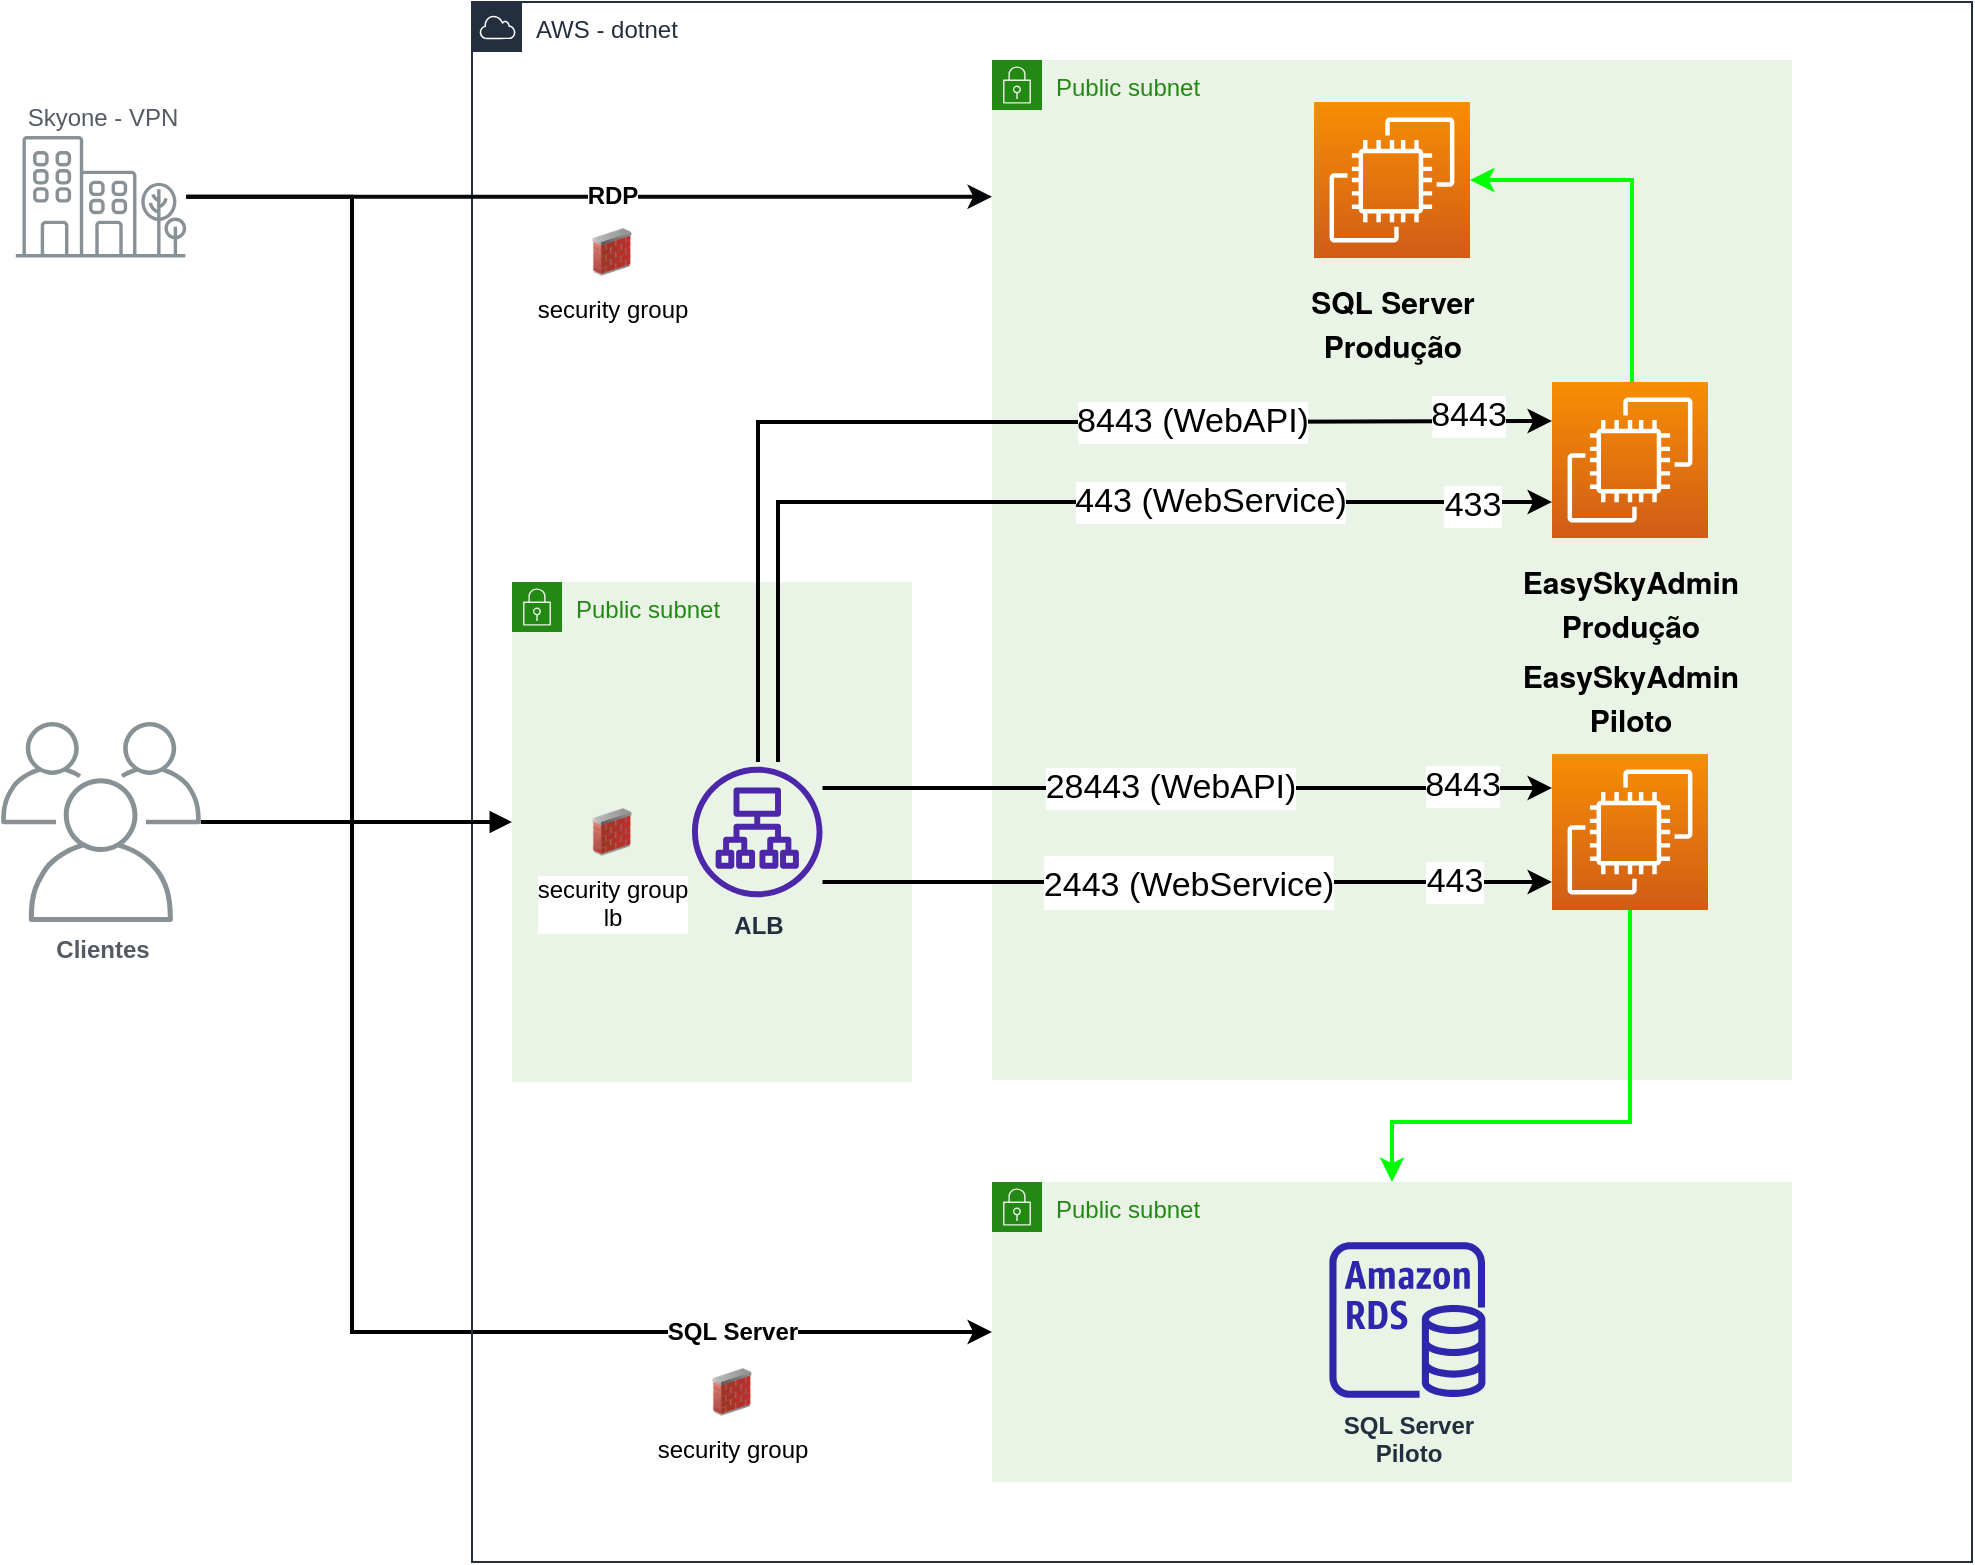 <mxfile version="20.2.2" type="github">
  <diagram id="Ht1M8jgEwFfnCIfOTk4-" name="Page-1">
    <mxGraphModel dx="1422" dy="769" grid="1" gridSize="10" guides="1" tooltips="1" connect="1" arrows="1" fold="1" page="1" pageScale="1" pageWidth="1169" pageHeight="827" math="0" shadow="0">
      <root>
        <mxCell id="0" />
        <mxCell id="1" parent="0" />
        <mxCell id="oo-HjWGms7W5NT-dYIS2-1" value="&lt;b&gt;&lt;font style=&quot;font-size: 12px;&quot;&gt;SQL Server&lt;/font&gt;&lt;/b&gt;" style="edgeStyle=orthogonalEdgeStyle;rounded=0;orthogonalLoop=1;jettySize=auto;html=1;entryX=0;entryY=0.5;entryDx=0;entryDy=0;strokeWidth=2;" parent="1" source="hSxU9nhvMt24uW7oTp4U-1" target="rO6_hR8MWruGMyhy7iHL-1" edge="1">
          <mxGeometry x="0.732" relative="1" as="geometry">
            <mxPoint x="50" y="752" as="targetPoint" />
            <Array as="points">
              <mxPoint x="320" y="117" />
              <mxPoint x="320" y="685" />
            </Array>
            <mxPoint as="offset" />
          </mxGeometry>
        </mxCell>
        <mxCell id="hSxU9nhvMt24uW7oTp4U-1" value="Skyone - VPN" style="sketch=0;outlineConnect=0;gradientColor=none;fontColor=#545B64;strokeColor=none;fillColor=#879196;dashed=0;verticalLabelPosition=top;verticalAlign=bottom;align=center;html=1;fontSize=12;fontStyle=0;aspect=fixed;shape=mxgraph.aws4.illustration_office_building;pointerEvents=1;labelPosition=center;" parent="1" vertex="1">
          <mxGeometry x="151.75" y="87" width="85.5" height="60.71" as="geometry" />
        </mxCell>
        <mxCell id="hSxU9nhvMt24uW7oTp4U-9" value="AWS - dotnet" style="points=[[0,0],[0.25,0],[0.5,0],[0.75,0],[1,0],[1,0.25],[1,0.5],[1,0.75],[1,1],[0.75,1],[0.5,1],[0.25,1],[0,1],[0,0.75],[0,0.5],[0,0.25]];outlineConnect=0;gradientColor=none;html=1;whiteSpace=wrap;fontSize=12;fontStyle=0;container=1;pointerEvents=0;collapsible=0;recursiveResize=0;shape=mxgraph.aws4.group;grIcon=mxgraph.aws4.group_aws_cloud;strokeColor=#232F3E;fillColor=none;verticalAlign=top;align=left;spacingLeft=30;fontColor=#232F3E;dashed=0;" parent="1" vertex="1">
          <mxGeometry x="380" y="20" width="750" height="780" as="geometry" />
        </mxCell>
        <mxCell id="hSxU9nhvMt24uW7oTp4U-52" value="Public subnet" style="points=[[0,0],[0.25,0],[0.5,0],[0.75,0],[1,0],[1,0.25],[1,0.5],[1,0.75],[1,1],[0.75,1],[0.5,1],[0.25,1],[0,1],[0,0.75],[0,0.5],[0,0.25]];outlineConnect=0;gradientColor=none;html=1;whiteSpace=wrap;fontSize=12;fontStyle=0;container=1;pointerEvents=0;collapsible=0;recursiveResize=0;shape=mxgraph.aws4.group;grIcon=mxgraph.aws4.group_security_group;grStroke=0;strokeColor=#248814;fillColor=#E9F3E6;verticalAlign=top;align=left;spacingLeft=30;fontColor=#248814;dashed=0;" parent="hSxU9nhvMt24uW7oTp4U-9" vertex="1">
          <mxGeometry x="20" y="290" width="200" height="250" as="geometry" />
        </mxCell>
        <mxCell id="hSxU9nhvMt24uW7oTp4U-18" value="security group&lt;br&gt;lb" style="image;html=1;image=img/lib/clip_art/networking/Firewall_02_128x128.png" parent="hSxU9nhvMt24uW7oTp4U-52" vertex="1">
          <mxGeometry x="40" y="109.99" width="20" height="30" as="geometry" />
        </mxCell>
        <mxCell id="VFxCpets81M08XsOUOsf-4" value="ALB" style="sketch=0;outlineConnect=0;fontColor=#232F3E;gradientColor=none;fillColor=#4D27AA;strokeColor=none;dashed=0;verticalLabelPosition=bottom;verticalAlign=top;align=center;html=1;fontSize=12;fontStyle=1;aspect=fixed;pointerEvents=1;shape=mxgraph.aws4.application_load_balancer;labelPosition=center;" parent="hSxU9nhvMt24uW7oTp4U-52" vertex="1">
          <mxGeometry x="90" y="92.37" width="65.25" height="65.25" as="geometry" />
        </mxCell>
        <mxCell id="hSxU9nhvMt24uW7oTp4U-30" value="Public subnet" style="points=[[0,0],[0.25,0],[0.5,0],[0.75,0],[1,0],[1,0.25],[1,0.5],[1,0.75],[1,1],[0.75,1],[0.5,1],[0.25,1],[0,1],[0,0.75],[0,0.5],[0,0.25]];outlineConnect=0;gradientColor=none;html=1;whiteSpace=wrap;fontSize=12;fontStyle=0;container=1;pointerEvents=0;collapsible=0;recursiveResize=0;shape=mxgraph.aws4.group;grIcon=mxgraph.aws4.group_security_group;grStroke=0;strokeColor=#248814;fillColor=#E9F3E6;verticalAlign=top;align=left;spacingLeft=30;fontColor=#248814;dashed=0;" parent="hSxU9nhvMt24uW7oTp4U-9" vertex="1">
          <mxGeometry x="260" y="29" width="400" height="510" as="geometry" />
        </mxCell>
        <mxCell id="zXQp48xS7FL1OiD5PY-Q-1" value="&lt;h2 style=&quot;font-family: &amp;quot;Amazon Ember&amp;quot;, &amp;quot;Helvetica Neue&amp;quot;, Roboto, Arial, sans-serif; font-weight: var(--font-heading-l-weight-qh3c9t, 700); text-decoration: none; margin: 0px; padding: var(--space-xxs-ynfts5, 4px) 0 var(--space-scaled-xxs-95dhkm, 4px) 0; line-height: var(--font-panel-header-line-height-dwnc1y, 22px); font-style: normal; font-variant-ligatures: normal; font-variant-caps: normal; letter-spacing: normal; orphans: 2; text-indent: 0px; text-transform: none; widows: 2; word-spacing: 0px; -webkit-text-stroke-width: 0px; font-size: 15px;&quot; class=&quot;awsui_header-text_1r9lg_12cka_479&quot;&gt;EasySkyAdmin &lt;br style=&quot;&quot;&gt;Piloto&lt;/h2&gt;" style="sketch=0;points=[[0,0,0],[0.25,0,0],[0.5,0,0],[0.75,0,0],[1,0,0],[0,1,0],[0.25,1,0],[0.5,1,0],[0.75,1,0],[1,1,0],[0,0.25,0],[0,0.5,0],[0,0.75,0],[1,0.25,0],[1,0.5,0],[1,0.75,0]];outlineConnect=0;fontColor=default;gradientColor=#F78E04;gradientDirection=north;fillColor=#D05C17;strokeColor=#ffffff;dashed=0;verticalLabelPosition=top;verticalAlign=bottom;align=center;html=1;fontSize=12;fontStyle=0;aspect=fixed;shape=mxgraph.aws4.resourceIcon;resIcon=mxgraph.aws4.ec2;labelBackgroundColor=none;labelBorderColor=none;labelPosition=center;" vertex="1" parent="hSxU9nhvMt24uW7oTp4U-30">
          <mxGeometry x="280" y="347" width="78" height="78" as="geometry" />
        </mxCell>
        <mxCell id="zXQp48xS7FL1OiD5PY-Q-5" style="edgeStyle=orthogonalEdgeStyle;rounded=0;orthogonalLoop=1;jettySize=auto;html=1;fontSize=22;fontColor=default;horizontal=1;spacing=2;spacingTop=0;strokeWidth=2;" edge="1" parent="hSxU9nhvMt24uW7oTp4U-30">
          <mxGeometry relative="1" as="geometry">
            <mxPoint x="-84.75" y="364" as="sourcePoint" />
            <mxPoint x="280" y="364" as="targetPoint" />
            <Array as="points">
              <mxPoint x="90" y="364" />
              <mxPoint x="90" y="364" />
            </Array>
          </mxGeometry>
        </mxCell>
        <mxCell id="zXQp48xS7FL1OiD5PY-Q-6" value="28443 (WebAPI)" style="edgeLabel;html=1;align=center;verticalAlign=middle;resizable=0;points=[];fontSize=17;fontColor=default;" vertex="1" connectable="0" parent="zXQp48xS7FL1OiD5PY-Q-5">
          <mxGeometry x="0.073" relative="1" as="geometry">
            <mxPoint x="-22" as="offset" />
          </mxGeometry>
        </mxCell>
        <mxCell id="zXQp48xS7FL1OiD5PY-Q-15" value="8443" style="edgeLabel;html=1;align=center;verticalAlign=middle;resizable=0;points=[];fontSize=17;fontColor=default;" vertex="1" connectable="0" parent="zXQp48xS7FL1OiD5PY-Q-5">
          <mxGeometry x="0.753" y="1" relative="1" as="geometry">
            <mxPoint as="offset" />
          </mxGeometry>
        </mxCell>
        <mxCell id="zXQp48xS7FL1OiD5PY-Q-22" value="" style="edgeStyle=orthogonalEdgeStyle;rounded=0;orthogonalLoop=1;jettySize=auto;html=1;fontSize=16;fontColor=default;strokeWidth=2;strokeColor=#00FF00;" edge="1" parent="hSxU9nhvMt24uW7oTp4U-30" source="zXQp48xS7FL1OiD5PY-Q-7" target="zXQp48xS7FL1OiD5PY-Q-21">
          <mxGeometry relative="1" as="geometry">
            <Array as="points">
              <mxPoint x="320" y="60" />
            </Array>
          </mxGeometry>
        </mxCell>
        <mxCell id="zXQp48xS7FL1OiD5PY-Q-7" value="&lt;h2 style=&quot;font-family: &amp;quot;Amazon Ember&amp;quot;, &amp;quot;Helvetica Neue&amp;quot;, Roboto, Arial, sans-serif; font-weight: var(--font-heading-l-weight-qh3c9t, 700); text-decoration: none; margin: 0px; padding: var(--space-xxs-ynfts5, 4px) 0 var(--space-scaled-xxs-95dhkm, 4px) 0; line-height: var(--font-panel-header-line-height-dwnc1y, 22px); font-style: normal; font-variant-ligatures: normal; font-variant-caps: normal; letter-spacing: normal; orphans: 2; text-indent: 0px; text-transform: none; widows: 2; word-spacing: 0px; -webkit-text-stroke-width: 0px; font-size: 15px;&quot; class=&quot;awsui_header-text_1r9lg_12cka_479&quot;&gt;EasySkyAdmin &lt;br style=&quot;&quot;&gt;Produção&lt;/h2&gt;" style="sketch=0;points=[[0,0,0],[0.25,0,0],[0.5,0,0],[0.75,0,0],[1,0,0],[0,1,0],[0.25,1,0],[0.5,1,0],[0.75,1,0],[1,1,0],[0,0.25,0],[0,0.5,0],[0,0.75,0],[1,0.25,0],[1,0.5,0],[1,0.75,0]];outlineConnect=0;fontColor=default;gradientColor=#F78E04;gradientDirection=north;fillColor=#D05C17;strokeColor=#ffffff;dashed=0;verticalLabelPosition=bottom;verticalAlign=top;align=center;html=1;fontSize=12;fontStyle=0;aspect=fixed;shape=mxgraph.aws4.resourceIcon;resIcon=mxgraph.aws4.ec2;labelBackgroundColor=none;labelBorderColor=none;labelPosition=center;" vertex="1" parent="hSxU9nhvMt24uW7oTp4U-30">
          <mxGeometry x="280" y="161" width="78" height="78" as="geometry" />
        </mxCell>
        <mxCell id="zXQp48xS7FL1OiD5PY-Q-21" value="&lt;h2 style=&quot;font-family: &amp;quot;Amazon Ember&amp;quot;, &amp;quot;Helvetica Neue&amp;quot;, Roboto, Arial, sans-serif; font-weight: var(--font-heading-l-weight-qh3c9t, 700); text-decoration: none; margin: 0px; padding: var(--space-xxs-ynfts5, 4px) 0 var(--space-scaled-xxs-95dhkm, 4px) 0; line-height: var(--font-panel-header-line-height-dwnc1y, 22px); font-style: normal; font-variant-ligatures: normal; font-variant-caps: normal; letter-spacing: normal; orphans: 2; text-indent: 0px; text-transform: none; widows: 2; word-spacing: 0px; -webkit-text-stroke-width: 0px; font-size: 15px;&quot; class=&quot;awsui_header-text_1r9lg_12cka_479&quot;&gt;SQL Server&lt;br&gt;Produção&lt;/h2&gt;" style="sketch=0;points=[[0,0,0],[0.25,0,0],[0.5,0,0],[0.75,0,0],[1,0,0],[0,1,0],[0.25,1,0],[0.5,1,0],[0.75,1,0],[1,1,0],[0,0.25,0],[0,0.5,0],[0,0.75,0],[1,0.25,0],[1,0.5,0],[1,0.75,0]];outlineConnect=0;fontColor=default;gradientColor=#F78E04;gradientDirection=north;fillColor=#D05C17;strokeColor=#ffffff;dashed=0;verticalLabelPosition=bottom;verticalAlign=top;align=center;html=1;fontSize=12;fontStyle=0;aspect=fixed;shape=mxgraph.aws4.resourceIcon;resIcon=mxgraph.aws4.ec2;labelBackgroundColor=none;labelBorderColor=none;labelPosition=center;" vertex="1" parent="hSxU9nhvMt24uW7oTp4U-30">
          <mxGeometry x="161" y="21" width="78" height="78" as="geometry" />
        </mxCell>
        <mxCell id="hSxU9nhvMt24uW7oTp4U-47" value="security group" style="image;html=1;image=img/lib/clip_art/networking/Firewall_02_128x128.png" parent="hSxU9nhvMt24uW7oTp4U-9" vertex="1">
          <mxGeometry x="60" y="110" width="20" height="30" as="geometry" />
        </mxCell>
        <mxCell id="rO6_hR8MWruGMyhy7iHL-1" value="Public subnet" style="points=[[0,0],[0.25,0],[0.5,0],[0.75,0],[1,0],[1,0.25],[1,0.5],[1,0.75],[1,1],[0.75,1],[0.5,1],[0.25,1],[0,1],[0,0.75],[0,0.5],[0,0.25]];outlineConnect=0;gradientColor=none;html=1;whiteSpace=wrap;fontSize=12;fontStyle=0;container=1;pointerEvents=0;collapsible=0;recursiveResize=0;shape=mxgraph.aws4.group;grIcon=mxgraph.aws4.group_security_group;grStroke=0;strokeColor=#248814;fillColor=#E9F3E6;verticalAlign=top;align=left;spacingLeft=30;fontColor=#248814;dashed=0;" parent="hSxU9nhvMt24uW7oTp4U-9" vertex="1">
          <mxGeometry x="260" y="590" width="400" height="150" as="geometry" />
        </mxCell>
        <mxCell id="rO6_hR8MWruGMyhy7iHL-4" value="&lt;b&gt;SQL Server&lt;br&gt;Piloto&lt;/b&gt;" style="sketch=0;outlineConnect=0;fontColor=#232F3E;gradientColor=none;fillColor=#2E27AD;strokeColor=none;dashed=0;verticalLabelPosition=bottom;verticalAlign=top;align=center;html=1;fontSize=12;fontStyle=0;aspect=fixed;pointerEvents=1;shape=mxgraph.aws4.rds_instance;" parent="rO6_hR8MWruGMyhy7iHL-1" vertex="1">
          <mxGeometry x="168.71" y="30" width="78" height="78" as="geometry" />
        </mxCell>
        <mxCell id="zXQp48xS7FL1OiD5PY-Q-4" value="&lt;font style=&quot;font-size: 17px;&quot;&gt;2443 (WebService)&lt;/font&gt;" style="edgeStyle=orthogonalEdgeStyle;rounded=0;orthogonalLoop=1;jettySize=auto;html=1;fontSize=22;fontColor=default;horizontal=1;spacing=2;spacingTop=0;strokeWidth=2;" edge="1" parent="hSxU9nhvMt24uW7oTp4U-9" source="VFxCpets81M08XsOUOsf-4" target="zXQp48xS7FL1OiD5PY-Q-1">
          <mxGeometry relative="1" as="geometry">
            <Array as="points">
              <mxPoint x="350" y="440" />
              <mxPoint x="350" y="440" />
            </Array>
          </mxGeometry>
        </mxCell>
        <mxCell id="zXQp48xS7FL1OiD5PY-Q-14" value="443" style="edgeLabel;html=1;align=center;verticalAlign=middle;resizable=0;points=[];fontSize=17;fontColor=default;" vertex="1" connectable="0" parent="zXQp48xS7FL1OiD5PY-Q-4">
          <mxGeometry x="0.847" relative="1" as="geometry">
            <mxPoint x="-22" as="offset" />
          </mxGeometry>
        </mxCell>
        <mxCell id="zXQp48xS7FL1OiD5PY-Q-8" style="edgeStyle=orthogonalEdgeStyle;rounded=0;orthogonalLoop=1;jettySize=auto;html=1;entryX=0;entryY=0.25;entryDx=0;entryDy=0;entryPerimeter=0;fontSize=17;fontColor=default;strokeWidth=2;" edge="1" parent="hSxU9nhvMt24uW7oTp4U-9" target="zXQp48xS7FL1OiD5PY-Q-7">
          <mxGeometry relative="1" as="geometry">
            <mxPoint x="143" y="380" as="sourcePoint" />
            <Array as="points">
              <mxPoint x="143" y="210" />
              <mxPoint x="358" y="210" />
            </Array>
          </mxGeometry>
        </mxCell>
        <mxCell id="zXQp48xS7FL1OiD5PY-Q-11" value="8443 (WebAPI)" style="edgeLabel;html=1;align=center;verticalAlign=middle;resizable=0;points=[];fontSize=17;fontColor=default;" vertex="1" connectable="0" parent="zXQp48xS7FL1OiD5PY-Q-8">
          <mxGeometry x="0.465" relative="1" as="geometry">
            <mxPoint x="-29" as="offset" />
          </mxGeometry>
        </mxCell>
        <mxCell id="zXQp48xS7FL1OiD5PY-Q-16" value="8443" style="edgeLabel;html=1;align=center;verticalAlign=middle;resizable=0;points=[];fontSize=17;fontColor=default;" vertex="1" connectable="0" parent="zXQp48xS7FL1OiD5PY-Q-8">
          <mxGeometry x="0.85" y="3" relative="1" as="geometry">
            <mxPoint as="offset" />
          </mxGeometry>
        </mxCell>
        <mxCell id="zXQp48xS7FL1OiD5PY-Q-18" style="edgeStyle=orthogonalEdgeStyle;rounded=0;orthogonalLoop=1;jettySize=auto;html=1;fontSize=17;fontColor=default;strokeWidth=2;strokeColor=#00FF00;" edge="1" parent="hSxU9nhvMt24uW7oTp4U-9" source="zXQp48xS7FL1OiD5PY-Q-1" target="rO6_hR8MWruGMyhy7iHL-1">
          <mxGeometry relative="1" as="geometry">
            <Array as="points">
              <mxPoint x="579" y="560" />
              <mxPoint x="460" y="560" />
            </Array>
          </mxGeometry>
        </mxCell>
        <mxCell id="zXQp48xS7FL1OiD5PY-Q-23" value="security group" style="image;html=1;image=img/lib/clip_art/networking/Firewall_02_128x128.png" vertex="1" parent="hSxU9nhvMt24uW7oTp4U-9">
          <mxGeometry x="120" y="680" width="20" height="30" as="geometry" />
        </mxCell>
        <mxCell id="hSxU9nhvMt24uW7oTp4U-12" value="" style="edgeStyle=orthogonalEdgeStyle;html=1;endArrow=block;elbow=vertical;startArrow=none;endFill=1;strokeColor=#000000;rounded=0;strokeWidth=2;" parent="1" source="VFxCpets81M08XsOUOsf-3" target="hSxU9nhvMt24uW7oTp4U-52" edge="1">
          <mxGeometry width="100" relative="1" as="geometry">
            <mxPoint x="310" y="560" as="sourcePoint" />
            <mxPoint x="480" y="566" as="targetPoint" />
            <Array as="points">
              <mxPoint x="370" y="430" />
              <mxPoint x="370" y="430" />
            </Array>
          </mxGeometry>
        </mxCell>
        <mxCell id="hSxU9nhvMt24uW7oTp4U-45" style="edgeStyle=orthogonalEdgeStyle;rounded=0;orthogonalLoop=1;jettySize=auto;html=1;startArrow=none;startFill=0;strokeColor=#06080A;strokeWidth=2;fontSize=12;" parent="1" source="hSxU9nhvMt24uW7oTp4U-1" edge="1" target="hSxU9nhvMt24uW7oTp4U-30">
          <mxGeometry relative="1" as="geometry">
            <mxPoint x="640" y="120" as="targetPoint" />
            <Array as="points">
              <mxPoint x="580" y="117" />
              <mxPoint x="580" y="117" />
            </Array>
          </mxGeometry>
        </mxCell>
        <mxCell id="hSxU9nhvMt24uW7oTp4U-46" value="RDP" style="edgeLabel;html=1;align=center;verticalAlign=middle;resizable=0;points=[];fontStyle=1;fontSize=12;" parent="hSxU9nhvMt24uW7oTp4U-45" vertex="1" connectable="0">
          <mxGeometry x="0.057" y="1" relative="1" as="geometry">
            <mxPoint as="offset" />
          </mxGeometry>
        </mxCell>
        <mxCell id="VFxCpets81M08XsOUOsf-3" value="Clientes" style="sketch=0;outlineConnect=0;gradientColor=none;fontColor=#545B64;strokeColor=none;fillColor=#879196;dashed=0;verticalLabelPosition=bottom;verticalAlign=top;align=center;html=1;fontSize=12;fontStyle=1;aspect=fixed;shape=mxgraph.aws4.illustration_users;pointerEvents=1" parent="1" vertex="1">
          <mxGeometry x="144.5" y="380" width="100" height="100" as="geometry" />
        </mxCell>
        <mxCell id="zXQp48xS7FL1OiD5PY-Q-9" style="edgeStyle=orthogonalEdgeStyle;rounded=0;orthogonalLoop=1;jettySize=auto;html=1;fontSize=17;fontColor=default;strokeWidth=2;" edge="1" parent="1" target="zXQp48xS7FL1OiD5PY-Q-7">
          <mxGeometry relative="1" as="geometry">
            <mxPoint x="533" y="400" as="sourcePoint" />
            <mxPoint x="930" y="219.5" as="targetPoint" />
            <Array as="points">
              <mxPoint x="533" y="270" />
            </Array>
          </mxGeometry>
        </mxCell>
        <mxCell id="zXQp48xS7FL1OiD5PY-Q-10" value="443 (WebService)" style="edgeLabel;html=1;align=center;verticalAlign=middle;resizable=0;points=[];fontSize=17;fontColor=default;" vertex="1" connectable="0" parent="zXQp48xS7FL1OiD5PY-Q-9">
          <mxGeometry x="0.337" relative="1" as="geometry">
            <mxPoint as="offset" />
          </mxGeometry>
        </mxCell>
        <mxCell id="zXQp48xS7FL1OiD5PY-Q-17" value="433" style="edgeLabel;html=1;align=center;verticalAlign=middle;resizable=0;points=[];fontSize=17;fontColor=default;" vertex="1" connectable="0" parent="zXQp48xS7FL1OiD5PY-Q-9">
          <mxGeometry x="0.844" y="-2" relative="1" as="geometry">
            <mxPoint as="offset" />
          </mxGeometry>
        </mxCell>
      </root>
    </mxGraphModel>
  </diagram>
</mxfile>
